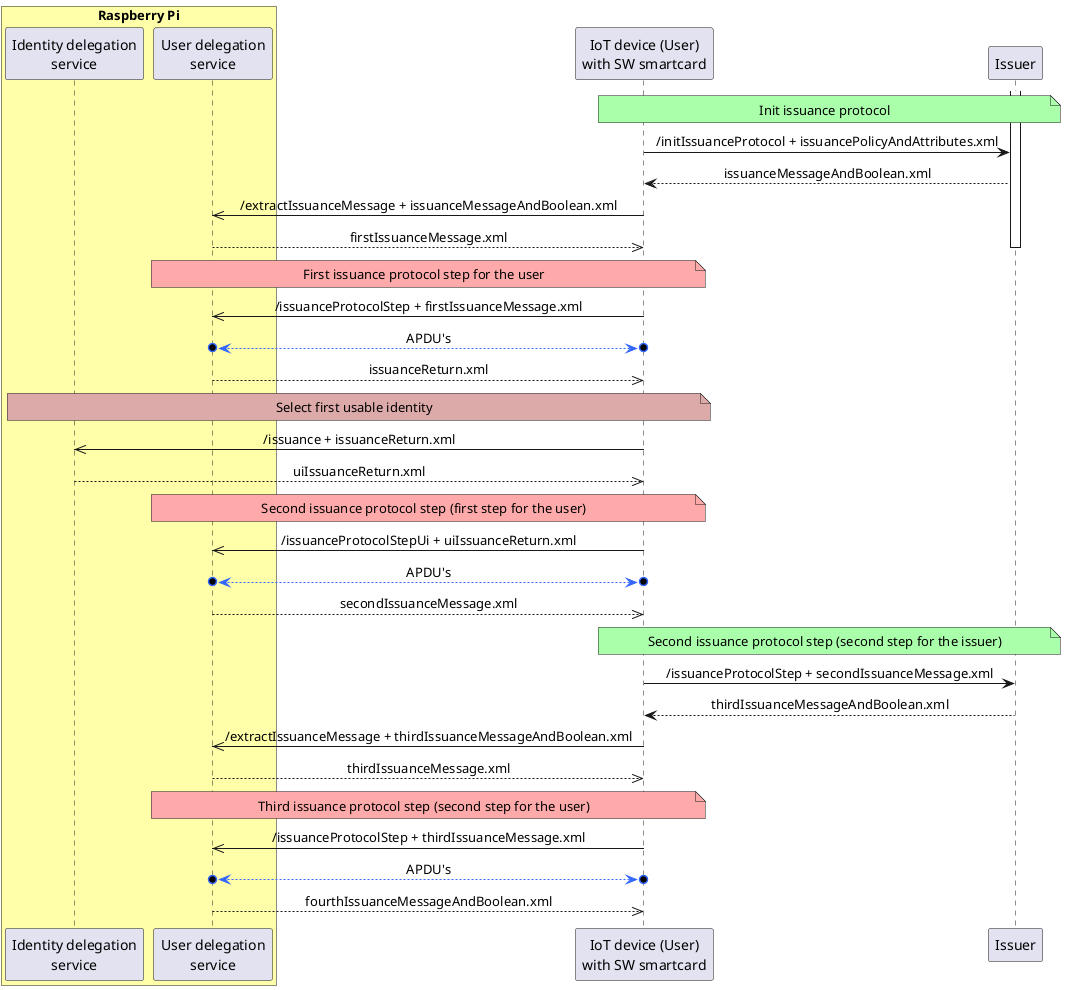 @startuml
  skinparam SequenceMessageAlign center


  box "Raspberry Pi" #FFFFA9
  participant "Identity delegation\nservice" as RpiId
  participant "User delegation\nservice" as RpiUser
  end box
  participant "IoT device (User)\nwith SW smartcard" as IoT
  participant Issuer

  note over IoT, Issuer #AAFFAA: Init issuance protocol
  activate Issuer
  IoT -> Issuer : /initIssuanceProtocol + issuancePolicyAndAttributes.xml
  IoT <-- Issuer : issuanceMessageAndBoolean.xml
  RpiUser <<- IoT : /extractIssuanceMessage + issuanceMessageAndBoolean.xml
  RpiUser -->> IoT : firstIssuanceMessage.xml
  deactivate Issuer

  note over RpiUser, IoT #FFAAAA : First issuance protocol step for the user
  RpiUser <<- IoT : /issuanceProtocolStep + firstIssuanceMessage.xml
  RpiUser o<-[#3366FF]->o IoT : APDU's
  RpiUser -->> IoT : issuanceReturn.xml

  note over RpiId, IoT #DDAAAA : Select first usable identity
  RpiId <<- IoT : /issuance + issuanceReturn.xml
  RpiId -->> IoT : uiIssuanceReturn.xml

  note over RpiUser, IoT #FFAAAA : Second issuance protocol step (first step for the user)
  RpiUser <<- IoT : /issuanceProtocolStepUi + uiIssuanceReturn.xml
  RpiUser o<-[#3366FF]->o IoT : APDU's
  RpiUser -->> IoT : secondIssuanceMessage.xml

  note over IoT, Issuer #AAFFAA : Second issuance protocol step (second step for the issuer)
  IoT -> Issuer : /issuanceProtocolStep + secondIssuanceMessage.xml
  IoT <-- Issuer : thirdIssuanceMessageAndBoolean.xml
  RpiUser <<- IoT : /extractIssuanceMessage + thirdIssuanceMessageAndBoolean.xml
  RpiUser -->> IoT : thirdIssuanceMessage.xml

  note over RpiUser, IoT #FFAAAA : Third issuance protocol step (second step for the user)
  RpiUser <<- IoT : /issuanceProtocolStep + thirdIssuanceMessage.xml
  RpiUser o<-[#3366FF]->o IoT : APDU's
  RpiUser -->> IoT : fourthIssuanceMessageAndBoolean.xml


@enduml
